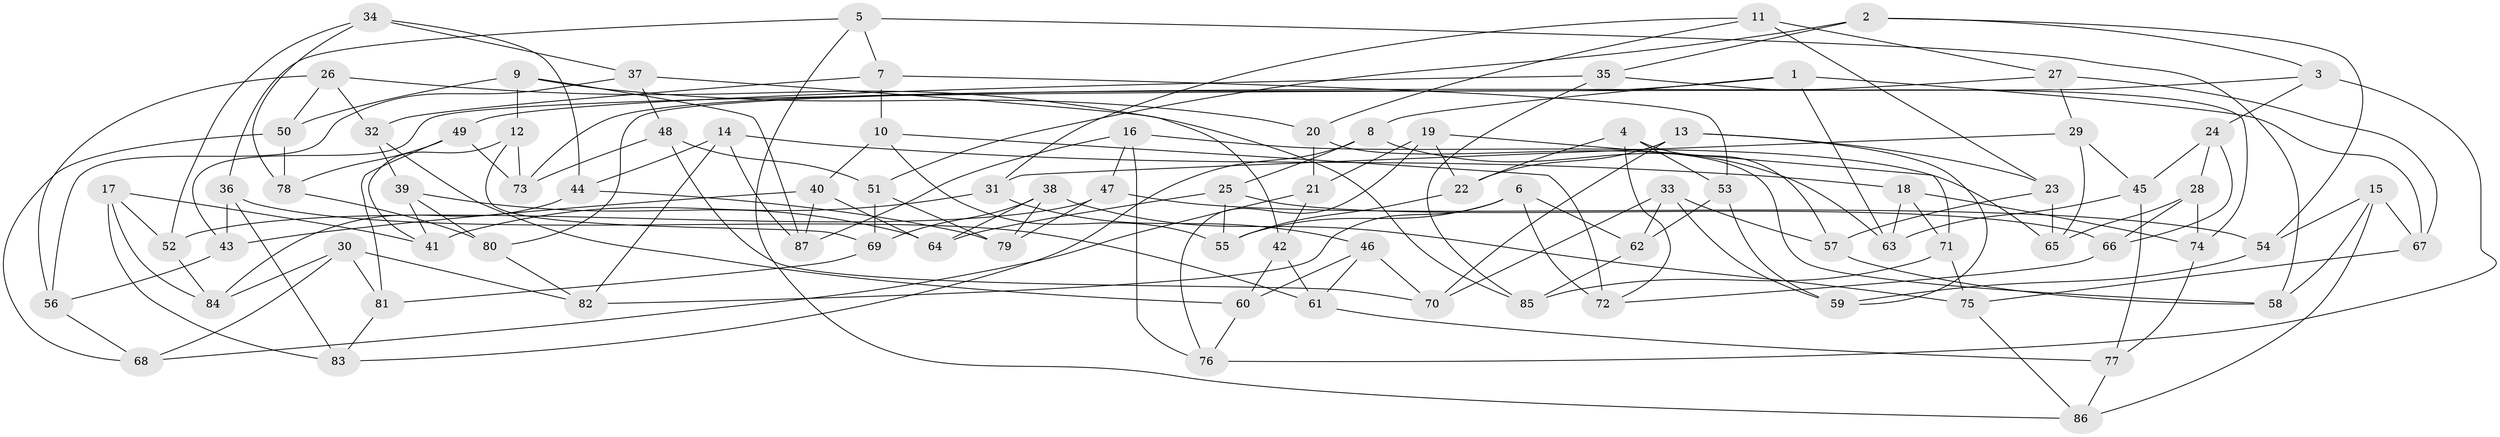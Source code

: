 // coarse degree distribution, {6: 0.64, 4: 0.28, 5: 0.08}
// Generated by graph-tools (version 1.1) at 2025/42/03/06/25 10:42:16]
// undirected, 87 vertices, 174 edges
graph export_dot {
graph [start="1"]
  node [color=gray90,style=filled];
  1;
  2;
  3;
  4;
  5;
  6;
  7;
  8;
  9;
  10;
  11;
  12;
  13;
  14;
  15;
  16;
  17;
  18;
  19;
  20;
  21;
  22;
  23;
  24;
  25;
  26;
  27;
  28;
  29;
  30;
  31;
  32;
  33;
  34;
  35;
  36;
  37;
  38;
  39;
  40;
  41;
  42;
  43;
  44;
  45;
  46;
  47;
  48;
  49;
  50;
  51;
  52;
  53;
  54;
  55;
  56;
  57;
  58;
  59;
  60;
  61;
  62;
  63;
  64;
  65;
  66;
  67;
  68;
  69;
  70;
  71;
  72;
  73;
  74;
  75;
  76;
  77;
  78;
  79;
  80;
  81;
  82;
  83;
  84;
  85;
  86;
  87;
  1 -- 8;
  1 -- 67;
  1 -- 73;
  1 -- 63;
  2 -- 35;
  2 -- 3;
  2 -- 54;
  2 -- 51;
  3 -- 24;
  3 -- 43;
  3 -- 76;
  4 -- 72;
  4 -- 53;
  4 -- 57;
  4 -- 22;
  5 -- 7;
  5 -- 36;
  5 -- 86;
  5 -- 58;
  6 -- 82;
  6 -- 62;
  6 -- 72;
  6 -- 55;
  7 -- 32;
  7 -- 53;
  7 -- 10;
  8 -- 83;
  8 -- 25;
  8 -- 63;
  9 -- 87;
  9 -- 50;
  9 -- 12;
  9 -- 20;
  10 -- 72;
  10 -- 40;
  10 -- 55;
  11 -- 23;
  11 -- 20;
  11 -- 27;
  11 -- 31;
  12 -- 41;
  12 -- 73;
  12 -- 69;
  13 -- 22;
  13 -- 70;
  13 -- 23;
  13 -- 59;
  14 -- 44;
  14 -- 82;
  14 -- 18;
  14 -- 87;
  15 -- 67;
  15 -- 58;
  15 -- 86;
  15 -- 54;
  16 -- 65;
  16 -- 47;
  16 -- 87;
  16 -- 76;
  17 -- 52;
  17 -- 84;
  17 -- 41;
  17 -- 83;
  18 -- 63;
  18 -- 74;
  18 -- 71;
  19 -- 71;
  19 -- 21;
  19 -- 76;
  19 -- 22;
  20 -- 21;
  20 -- 58;
  21 -- 42;
  21 -- 68;
  22 -- 55;
  23 -- 65;
  23 -- 57;
  24 -- 28;
  24 -- 45;
  24 -- 66;
  25 -- 66;
  25 -- 64;
  25 -- 55;
  26 -- 85;
  26 -- 50;
  26 -- 56;
  26 -- 32;
  27 -- 29;
  27 -- 67;
  27 -- 80;
  28 -- 66;
  28 -- 74;
  28 -- 65;
  29 -- 65;
  29 -- 31;
  29 -- 45;
  30 -- 82;
  30 -- 84;
  30 -- 81;
  30 -- 68;
  31 -- 46;
  31 -- 41;
  32 -- 60;
  32 -- 39;
  33 -- 59;
  33 -- 62;
  33 -- 57;
  33 -- 70;
  34 -- 37;
  34 -- 78;
  34 -- 52;
  34 -- 44;
  35 -- 74;
  35 -- 85;
  35 -- 49;
  36 -- 61;
  36 -- 43;
  36 -- 83;
  37 -- 48;
  37 -- 56;
  37 -- 42;
  38 -- 64;
  38 -- 79;
  38 -- 69;
  38 -- 75;
  39 -- 80;
  39 -- 64;
  39 -- 41;
  40 -- 43;
  40 -- 87;
  40 -- 64;
  42 -- 61;
  42 -- 60;
  43 -- 56;
  44 -- 84;
  44 -- 79;
  45 -- 63;
  45 -- 77;
  46 -- 60;
  46 -- 61;
  46 -- 70;
  47 -- 79;
  47 -- 54;
  47 -- 52;
  48 -- 51;
  48 -- 73;
  48 -- 70;
  49 -- 73;
  49 -- 81;
  49 -- 78;
  50 -- 68;
  50 -- 78;
  51 -- 79;
  51 -- 69;
  52 -- 84;
  53 -- 62;
  53 -- 59;
  54 -- 59;
  56 -- 68;
  57 -- 58;
  60 -- 76;
  61 -- 77;
  62 -- 85;
  66 -- 72;
  67 -- 75;
  69 -- 81;
  71 -- 75;
  71 -- 85;
  74 -- 77;
  75 -- 86;
  77 -- 86;
  78 -- 80;
  80 -- 82;
  81 -- 83;
}
